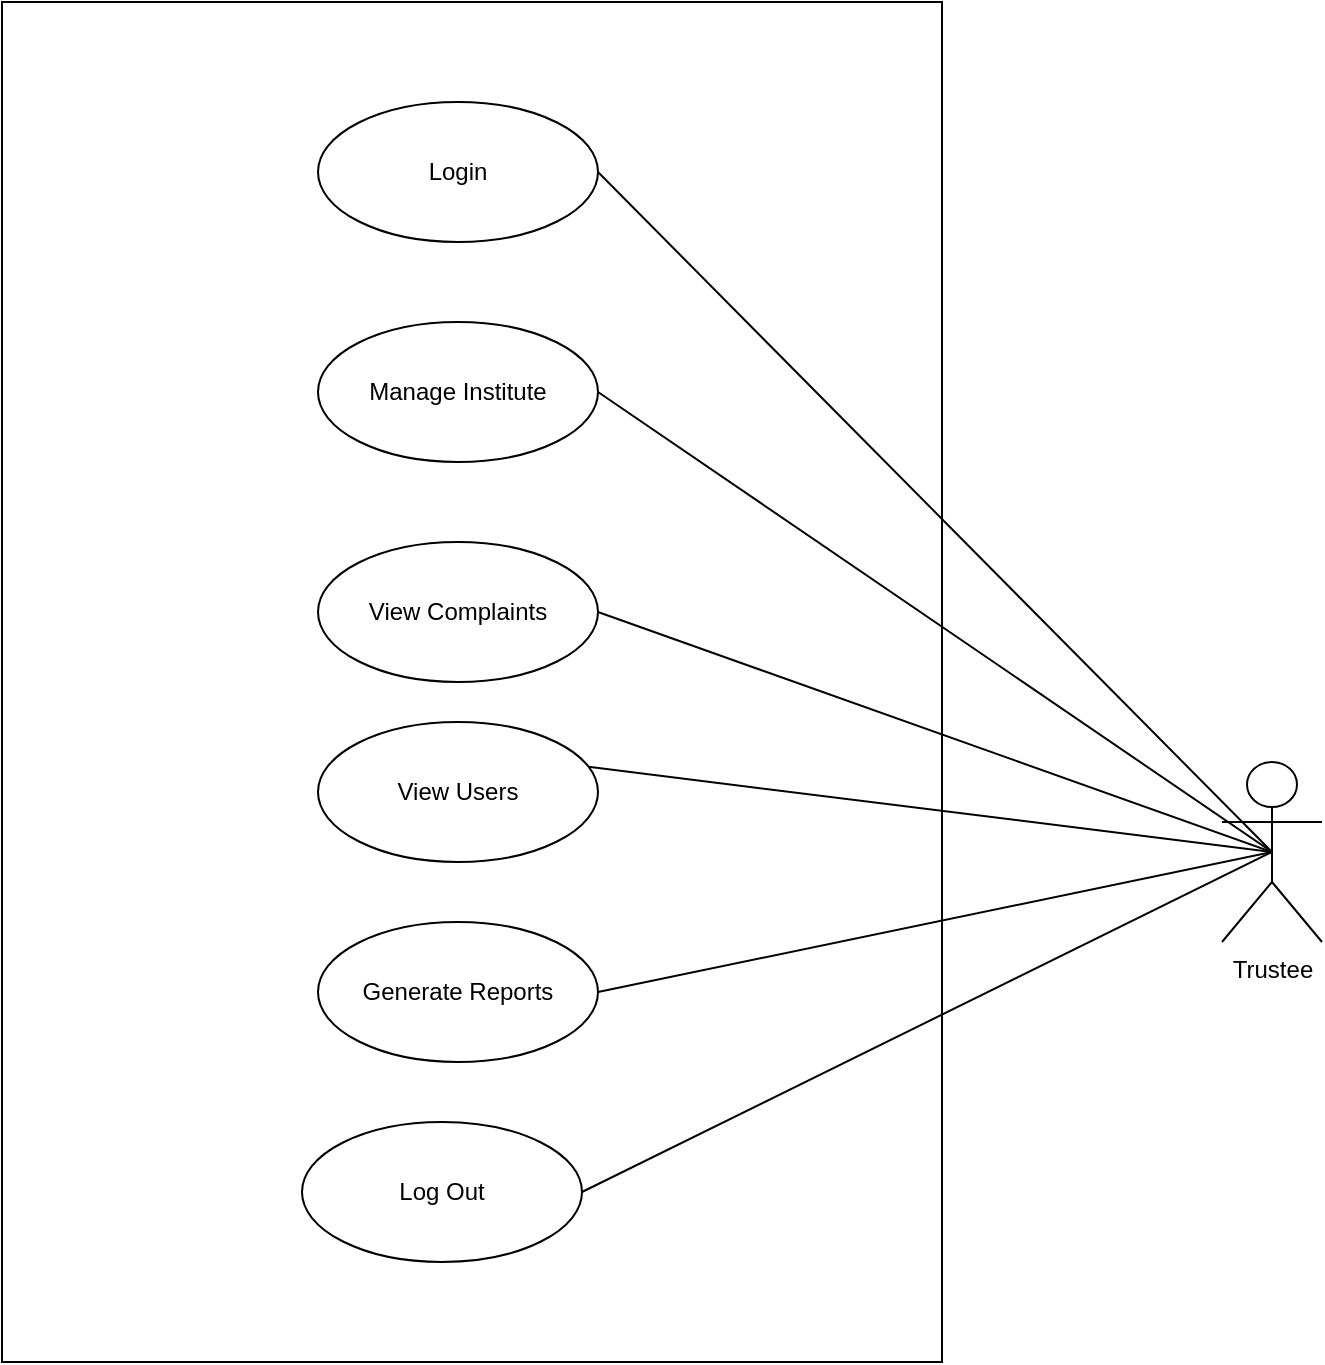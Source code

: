 <mxfile version="21.5.2" type="github">
  <diagram name="Page-1" id="l9fqSKlipFynTWMdsRfP">
    <mxGraphModel dx="1050" dy="562" grid="1" gridSize="10" guides="1" tooltips="1" connect="1" arrows="1" fold="1" page="1" pageScale="1" pageWidth="850" pageHeight="1100" math="0" shadow="0">
      <root>
        <mxCell id="0" />
        <mxCell id="1" parent="0" />
        <mxCell id="f2zLhSIISYN-lB8z-JU6-1" value="Trustee" style="shape=umlActor;verticalLabelPosition=bottom;verticalAlign=top;html=1;outlineConnect=0;" vertex="1" parent="1">
          <mxGeometry x="630" y="420" width="50" height="90" as="geometry" />
        </mxCell>
        <mxCell id="f2zLhSIISYN-lB8z-JU6-2" value="" style="rounded=0;whiteSpace=wrap;html=1;" vertex="1" parent="1">
          <mxGeometry x="20" y="40" width="470" height="680" as="geometry" />
        </mxCell>
        <mxCell id="f2zLhSIISYN-lB8z-JU6-4" value="Manage Institute" style="ellipse;whiteSpace=wrap;html=1;" vertex="1" parent="1">
          <mxGeometry x="178" y="200" width="140" height="70" as="geometry" />
        </mxCell>
        <mxCell id="f2zLhSIISYN-lB8z-JU6-5" value="View Complaints" style="ellipse;whiteSpace=wrap;html=1;" vertex="1" parent="1">
          <mxGeometry x="178" y="310" width="140" height="70" as="geometry" />
        </mxCell>
        <mxCell id="f2zLhSIISYN-lB8z-JU6-7" value="Generate Reports" style="ellipse;whiteSpace=wrap;html=1;" vertex="1" parent="1">
          <mxGeometry x="178" y="500" width="140" height="70" as="geometry" />
        </mxCell>
        <mxCell id="f2zLhSIISYN-lB8z-JU6-9" value="Login" style="ellipse;whiteSpace=wrap;html=1;" vertex="1" parent="1">
          <mxGeometry x="178" y="90" width="140" height="70" as="geometry" />
        </mxCell>
        <mxCell id="f2zLhSIISYN-lB8z-JU6-10" value="Log Out" style="ellipse;whiteSpace=wrap;html=1;" vertex="1" parent="1">
          <mxGeometry x="170" y="600" width="140" height="70" as="geometry" />
        </mxCell>
        <mxCell id="f2zLhSIISYN-lB8z-JU6-11" style="rounded=0;orthogonalLoop=1;jettySize=auto;html=1;endArrow=none;endFill=0;entryX=1;entryY=0.5;entryDx=0;entryDy=0;exitX=0.5;exitY=0.5;exitDx=0;exitDy=0;exitPerimeter=0;" edge="1" parent="1" source="f2zLhSIISYN-lB8z-JU6-1" target="f2zLhSIISYN-lB8z-JU6-9">
          <mxGeometry relative="1" as="geometry">
            <mxPoint x="550" y="400" as="targetPoint" />
            <mxPoint x="570" y="320" as="sourcePoint" />
          </mxGeometry>
        </mxCell>
        <mxCell id="f2zLhSIISYN-lB8z-JU6-13" style="rounded=0;orthogonalLoop=1;jettySize=auto;html=1;endArrow=none;endFill=0;entryX=1;entryY=0.5;entryDx=0;entryDy=0;exitX=0.5;exitY=0.5;exitDx=0;exitDy=0;exitPerimeter=0;" edge="1" parent="1" source="f2zLhSIISYN-lB8z-JU6-1" target="f2zLhSIISYN-lB8z-JU6-4">
          <mxGeometry relative="1" as="geometry">
            <mxPoint x="338" y="145" as="targetPoint" />
            <mxPoint x="540" y="410" as="sourcePoint" />
          </mxGeometry>
        </mxCell>
        <mxCell id="f2zLhSIISYN-lB8z-JU6-14" style="rounded=0;orthogonalLoop=1;jettySize=auto;html=1;endArrow=none;endFill=0;entryX=1;entryY=0.5;entryDx=0;entryDy=0;exitX=0.5;exitY=0.5;exitDx=0;exitDy=0;exitPerimeter=0;" edge="1" parent="1" source="f2zLhSIISYN-lB8z-JU6-1" target="f2zLhSIISYN-lB8z-JU6-5">
          <mxGeometry relative="1" as="geometry">
            <mxPoint x="348" y="155" as="targetPoint" />
            <mxPoint x="540" y="440" as="sourcePoint" />
          </mxGeometry>
        </mxCell>
        <mxCell id="f2zLhSIISYN-lB8z-JU6-17" style="rounded=0;orthogonalLoop=1;jettySize=auto;html=1;endArrow=none;endFill=0;entryX=1;entryY=0.5;entryDx=0;entryDy=0;exitX=0.5;exitY=0.5;exitDx=0;exitDy=0;exitPerimeter=0;" edge="1" parent="1" source="f2zLhSIISYN-lB8z-JU6-1" target="f2zLhSIISYN-lB8z-JU6-7">
          <mxGeometry relative="1" as="geometry">
            <mxPoint x="378" y="185" as="targetPoint" />
            <mxPoint x="540" y="500" as="sourcePoint" />
          </mxGeometry>
        </mxCell>
        <mxCell id="f2zLhSIISYN-lB8z-JU6-18" style="rounded=0;orthogonalLoop=1;jettySize=auto;html=1;endArrow=none;endFill=0;entryX=1;entryY=0.5;entryDx=0;entryDy=0;exitX=0.5;exitY=0.5;exitDx=0;exitDy=0;exitPerimeter=0;" edge="1" parent="1" source="f2zLhSIISYN-lB8z-JU6-1" target="f2zLhSIISYN-lB8z-JU6-10">
          <mxGeometry relative="1" as="geometry">
            <mxPoint x="388" y="195" as="targetPoint" />
            <mxPoint x="560" y="520" as="sourcePoint" />
          </mxGeometry>
        </mxCell>
        <mxCell id="f2zLhSIISYN-lB8z-JU6-37" value="View Users" style="ellipse;whiteSpace=wrap;html=1;" vertex="1" parent="1">
          <mxGeometry x="178" y="400" width="140" height="70" as="geometry" />
        </mxCell>
        <mxCell id="f2zLhSIISYN-lB8z-JU6-39" style="rounded=0;orthogonalLoop=1;jettySize=auto;html=1;endArrow=none;endFill=0;entryX=0.966;entryY=0.32;entryDx=0;entryDy=0;exitX=0.5;exitY=0.5;exitDx=0;exitDy=0;exitPerimeter=0;entryPerimeter=0;" edge="1" parent="1" source="f2zLhSIISYN-lB8z-JU6-1" target="f2zLhSIISYN-lB8z-JU6-37">
          <mxGeometry relative="1" as="geometry">
            <mxPoint x="328" y="355" as="targetPoint" />
            <mxPoint x="665" y="475" as="sourcePoint" />
          </mxGeometry>
        </mxCell>
      </root>
    </mxGraphModel>
  </diagram>
</mxfile>
